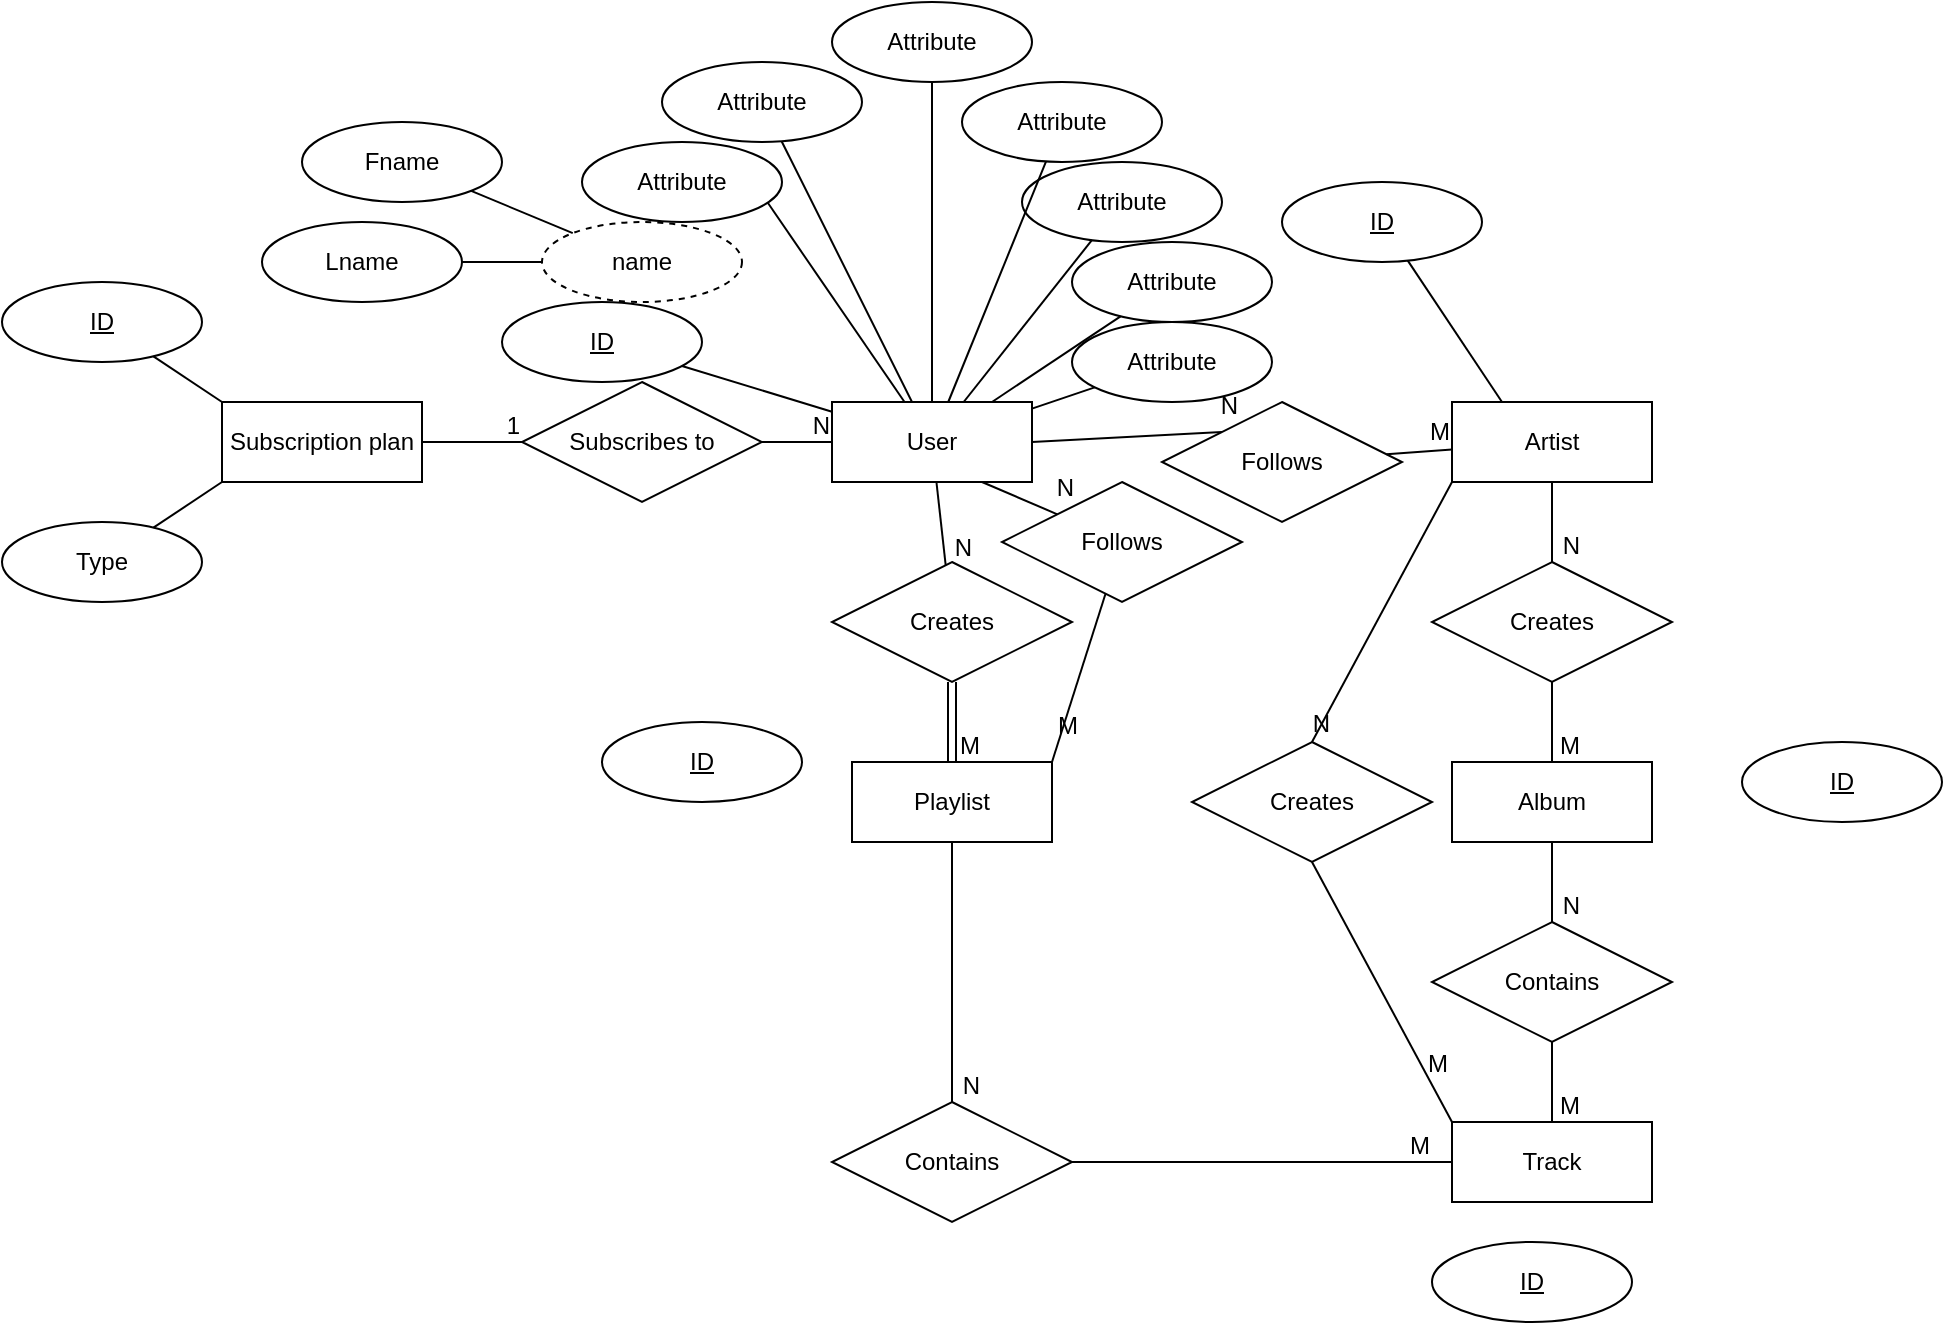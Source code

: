 <mxfile version="24.9.2">
  <diagram id="R2lEEEUBdFMjLlhIrx00" name="Page-1">
    <mxGraphModel dx="2004" dy="532" grid="1" gridSize="10" guides="1" tooltips="1" connect="1" arrows="1" fold="1" page="1" pageScale="1" pageWidth="850" pageHeight="1100" math="0" shadow="0" extFonts="Permanent Marker^https://fonts.googleapis.com/css?family=Permanent+Marker">
      <root>
        <mxCell id="0" />
        <mxCell id="1" parent="0" />
        <mxCell id="yKZ0u5D3wlYWX15F0u5D-1" value="User" style="whiteSpace=wrap;html=1;align=center;" vertex="1" parent="1">
          <mxGeometry x="215" y="420" width="100" height="40" as="geometry" />
        </mxCell>
        <mxCell id="yKZ0u5D3wlYWX15F0u5D-2" value="Subscription plan" style="whiteSpace=wrap;html=1;align=center;" vertex="1" parent="1">
          <mxGeometry x="-90" y="420" width="100" height="40" as="geometry" />
        </mxCell>
        <mxCell id="yKZ0u5D3wlYWX15F0u5D-3" value="Artist" style="whiteSpace=wrap;html=1;align=center;" vertex="1" parent="1">
          <mxGeometry x="525" y="420" width="100" height="40" as="geometry" />
        </mxCell>
        <mxCell id="yKZ0u5D3wlYWX15F0u5D-4" value="Album" style="whiteSpace=wrap;html=1;align=center;" vertex="1" parent="1">
          <mxGeometry x="525" y="600" width="100" height="40" as="geometry" />
        </mxCell>
        <mxCell id="yKZ0u5D3wlYWX15F0u5D-5" value="Track" style="whiteSpace=wrap;html=1;align=center;" vertex="1" parent="1">
          <mxGeometry x="525" y="780" width="100" height="40" as="geometry" />
        </mxCell>
        <mxCell id="yKZ0u5D3wlYWX15F0u5D-6" value="Playlist" style="whiteSpace=wrap;html=1;align=center;" vertex="1" parent="1">
          <mxGeometry x="225" y="600" width="100" height="40" as="geometry" />
        </mxCell>
        <mxCell id="yKZ0u5D3wlYWX15F0u5D-7" value="Creates" style="shape=rhombus;perimeter=rhombusPerimeter;whiteSpace=wrap;html=1;align=center;" vertex="1" parent="1">
          <mxGeometry x="395" y="590" width="120" height="60" as="geometry" />
        </mxCell>
        <mxCell id="yKZ0u5D3wlYWX15F0u5D-11" value="Follows" style="shape=rhombus;perimeter=rhombusPerimeter;whiteSpace=wrap;html=1;align=center;" vertex="1" parent="1">
          <mxGeometry x="300" y="460" width="120" height="60" as="geometry" />
        </mxCell>
        <mxCell id="yKZ0u5D3wlYWX15F0u5D-12" value="Follows" style="shape=rhombus;perimeter=rhombusPerimeter;whiteSpace=wrap;html=1;align=center;" vertex="1" parent="1">
          <mxGeometry x="380" y="420" width="120" height="60" as="geometry" />
        </mxCell>
        <mxCell id="yKZ0u5D3wlYWX15F0u5D-13" value="Creates" style="shape=rhombus;perimeter=rhombusPerimeter;whiteSpace=wrap;html=1;align=center;" vertex="1" parent="1">
          <mxGeometry x="515" y="500" width="120" height="60" as="geometry" />
        </mxCell>
        <mxCell id="yKZ0u5D3wlYWX15F0u5D-14" value="Creates" style="shape=rhombus;perimeter=rhombusPerimeter;whiteSpace=wrap;html=1;align=center;" vertex="1" parent="1">
          <mxGeometry x="215" y="500" width="120" height="60" as="geometry" />
        </mxCell>
        <mxCell id="yKZ0u5D3wlYWX15F0u5D-16" value="Subscribes to" style="shape=rhombus;perimeter=rhombusPerimeter;whiteSpace=wrap;html=1;align=center;" vertex="1" parent="1">
          <mxGeometry x="60" y="410" width="120" height="60" as="geometry" />
        </mxCell>
        <mxCell id="yKZ0u5D3wlYWX15F0u5D-17" value="Contains&lt;span style=&quot;color: rgba(0, 0, 0, 0); font-family: monospace; font-size: 0px; text-align: start; text-wrap-mode: nowrap;&quot;&gt;%3CmxGraphModel%3E%3Croot%3E%3CmxCell%20id%3D%220%22%2F%3E%3CmxCell%20id%3D%221%22%20parent%3D%220%22%2F%3E%3CmxCell%20id%3D%222%22%20value%3D%22Creates%22%20style%3D%22shape%3Drhombus%3Bperimeter%3DrhombusPerimeter%3BwhiteSpace%3Dwrap%3Bhtml%3D1%3Balign%3Dcenter%3B%22%20vertex%3D%221%22%20parent%3D%221%22%3E%3CmxGeometry%20x%3D%22190%22%20y%3D%22190%22%20width%3D%22120%22%20height%3D%2260%22%20as%3D%22geometry%22%2F%3E%3C%2FmxCell%3E%3C%2Froot%3E%3C%2FmxGraphModel%3E&lt;/span&gt;" style="shape=rhombus;perimeter=rhombusPerimeter;whiteSpace=wrap;html=1;align=center;" vertex="1" parent="1">
          <mxGeometry x="515" y="680" width="120" height="60" as="geometry" />
        </mxCell>
        <mxCell id="yKZ0u5D3wlYWX15F0u5D-18" value="Contains&lt;span style=&quot;color: rgba(0, 0, 0, 0); font-family: monospace; font-size: 0px; text-align: start; text-wrap-mode: nowrap;&quot;&gt;%3CmxGraphModel%3E%3Croot%3E%3CmxCell%20id%3D%220%22%2F%3E%3CmxCell%20id%3D%221%22%20parent%3D%220%22%2F%3E%3CmxCell%20id%3D%222%22%20value%3D%22Creates%22%20style%3D%22shape%3Drhombus%3Bperimeter%3DrhombusPerimeter%3BwhiteSpace%3Dwrap%3Bhtml%3D1%3Balign%3Dcenter%3B%22%20vertex%3D%221%22%20parent%3D%221%22%3E%3CmxGeometry%20x%3D%22190%22%20y%3D%22190%22%20width%3D%22120%22%20height%3D%2260%22%20as%3D%22geometry%22%2F%3E%3C%2FmxCell%3E%3C%2Froot%3E%3C%2FmxGraphModel%3E&lt;/span&gt;" style="shape=rhombus;perimeter=rhombusPerimeter;whiteSpace=wrap;html=1;align=center;" vertex="1" parent="1">
          <mxGeometry x="215" y="770" width="120" height="60" as="geometry" />
        </mxCell>
        <mxCell id="yKZ0u5D3wlYWX15F0u5D-19" value="" style="endArrow=none;html=1;rounded=0;" edge="1" parent="1" source="yKZ0u5D3wlYWX15F0u5D-3" target="yKZ0u5D3wlYWX15F0u5D-13">
          <mxGeometry relative="1" as="geometry">
            <mxPoint x="355" y="540" as="sourcePoint" />
            <mxPoint x="515" y="540" as="targetPoint" />
          </mxGeometry>
        </mxCell>
        <mxCell id="yKZ0u5D3wlYWX15F0u5D-20" value="N" style="resizable=0;html=1;whiteSpace=wrap;align=right;verticalAlign=bottom;" connectable="0" vertex="1" parent="yKZ0u5D3wlYWX15F0u5D-19">
          <mxGeometry x="1" relative="1" as="geometry">
            <mxPoint x="15" as="offset" />
          </mxGeometry>
        </mxCell>
        <mxCell id="yKZ0u5D3wlYWX15F0u5D-21" value="" style="endArrow=none;html=1;rounded=0;exitX=1;exitY=0.5;exitDx=0;exitDy=0;entryX=0;entryY=0;entryDx=0;entryDy=0;" edge="1" parent="1" source="yKZ0u5D3wlYWX15F0u5D-1" target="yKZ0u5D3wlYWX15F0u5D-12">
          <mxGeometry relative="1" as="geometry">
            <mxPoint x="320" y="440" as="sourcePoint" />
            <mxPoint x="370" y="440" as="targetPoint" />
          </mxGeometry>
        </mxCell>
        <mxCell id="yKZ0u5D3wlYWX15F0u5D-22" value="N" style="resizable=0;html=1;whiteSpace=wrap;align=right;verticalAlign=bottom;" connectable="0" vertex="1" parent="yKZ0u5D3wlYWX15F0u5D-21">
          <mxGeometry x="1" relative="1" as="geometry">
            <mxPoint x="10" y="-5" as="offset" />
          </mxGeometry>
        </mxCell>
        <mxCell id="yKZ0u5D3wlYWX15F0u5D-23" value="" style="endArrow=none;html=1;rounded=0;" edge="1" parent="1" source="yKZ0u5D3wlYWX15F0u5D-12" target="yKZ0u5D3wlYWX15F0u5D-3">
          <mxGeometry relative="1" as="geometry">
            <mxPoint x="490" y="460" as="sourcePoint" />
            <mxPoint x="520" y="470" as="targetPoint" />
          </mxGeometry>
        </mxCell>
        <mxCell id="yKZ0u5D3wlYWX15F0u5D-24" value="M" style="resizable=0;html=1;whiteSpace=wrap;align=right;verticalAlign=bottom;" connectable="0" vertex="1" parent="yKZ0u5D3wlYWX15F0u5D-23">
          <mxGeometry x="1" relative="1" as="geometry" />
        </mxCell>
        <mxCell id="yKZ0u5D3wlYWX15F0u5D-25" value="" style="endArrow=none;html=1;rounded=0;" edge="1" parent="1" source="yKZ0u5D3wlYWX15F0u5D-13" target="yKZ0u5D3wlYWX15F0u5D-4">
          <mxGeometry relative="1" as="geometry">
            <mxPoint x="495" y="450" as="sourcePoint" />
            <mxPoint x="535" y="450" as="targetPoint" />
          </mxGeometry>
        </mxCell>
        <mxCell id="yKZ0u5D3wlYWX15F0u5D-26" value="M" style="resizable=0;html=1;whiteSpace=wrap;align=right;verticalAlign=bottom;" connectable="0" vertex="1" parent="yKZ0u5D3wlYWX15F0u5D-25">
          <mxGeometry x="1" relative="1" as="geometry">
            <mxPoint x="15" as="offset" />
          </mxGeometry>
        </mxCell>
        <mxCell id="yKZ0u5D3wlYWX15F0u5D-27" value="" style="endArrow=none;html=1;rounded=0;" edge="1" parent="1" source="yKZ0u5D3wlYWX15F0u5D-4" target="yKZ0u5D3wlYWX15F0u5D-17">
          <mxGeometry relative="1" as="geometry">
            <mxPoint x="585" y="470" as="sourcePoint" />
            <mxPoint x="585" y="510" as="targetPoint" />
          </mxGeometry>
        </mxCell>
        <mxCell id="yKZ0u5D3wlYWX15F0u5D-28" value="N" style="resizable=0;html=1;whiteSpace=wrap;align=right;verticalAlign=bottom;" connectable="0" vertex="1" parent="yKZ0u5D3wlYWX15F0u5D-27">
          <mxGeometry x="1" relative="1" as="geometry">
            <mxPoint x="15" as="offset" />
          </mxGeometry>
        </mxCell>
        <mxCell id="yKZ0u5D3wlYWX15F0u5D-29" value="" style="endArrow=none;html=1;rounded=0;" edge="1" parent="1" source="yKZ0u5D3wlYWX15F0u5D-17" target="yKZ0u5D3wlYWX15F0u5D-5">
          <mxGeometry relative="1" as="geometry">
            <mxPoint x="585" y="570" as="sourcePoint" />
            <mxPoint x="585" y="610" as="targetPoint" />
          </mxGeometry>
        </mxCell>
        <mxCell id="yKZ0u5D3wlYWX15F0u5D-30" value="M" style="resizable=0;html=1;whiteSpace=wrap;align=right;verticalAlign=bottom;" connectable="0" vertex="1" parent="yKZ0u5D3wlYWX15F0u5D-29">
          <mxGeometry x="1" relative="1" as="geometry">
            <mxPoint x="15" as="offset" />
          </mxGeometry>
        </mxCell>
        <mxCell id="yKZ0u5D3wlYWX15F0u5D-31" value="" style="endArrow=none;html=1;rounded=0;" edge="1" parent="1" source="yKZ0u5D3wlYWX15F0u5D-1" target="yKZ0u5D3wlYWX15F0u5D-14">
          <mxGeometry relative="1" as="geometry">
            <mxPoint x="180" y="490" as="sourcePoint" />
            <mxPoint x="340" y="490" as="targetPoint" />
          </mxGeometry>
        </mxCell>
        <mxCell id="yKZ0u5D3wlYWX15F0u5D-32" value="N" style="resizable=0;html=1;whiteSpace=wrap;align=right;verticalAlign=bottom;" connectable="0" vertex="1" parent="yKZ0u5D3wlYWX15F0u5D-31">
          <mxGeometry x="1" relative="1" as="geometry">
            <mxPoint x="15" as="offset" />
          </mxGeometry>
        </mxCell>
        <mxCell id="yKZ0u5D3wlYWX15F0u5D-33" value="" style="shape=link;html=1;rounded=0;" edge="1" parent="1" source="yKZ0u5D3wlYWX15F0u5D-14" target="yKZ0u5D3wlYWX15F0u5D-6">
          <mxGeometry relative="1" as="geometry">
            <mxPoint x="100" y="600" as="sourcePoint" />
            <mxPoint x="260" y="600" as="targetPoint" />
          </mxGeometry>
        </mxCell>
        <mxCell id="yKZ0u5D3wlYWX15F0u5D-34" value="M" style="resizable=0;html=1;whiteSpace=wrap;align=right;verticalAlign=bottom;" connectable="0" vertex="1" parent="yKZ0u5D3wlYWX15F0u5D-33">
          <mxGeometry x="1" relative="1" as="geometry">
            <mxPoint x="15" as="offset" />
          </mxGeometry>
        </mxCell>
        <mxCell id="yKZ0u5D3wlYWX15F0u5D-35" value="" style="endArrow=none;html=1;rounded=0;entryX=0.5;entryY=0;entryDx=0;entryDy=0;" edge="1" parent="1" source="yKZ0u5D3wlYWX15F0u5D-6" target="yKZ0u5D3wlYWX15F0u5D-18">
          <mxGeometry relative="1" as="geometry">
            <mxPoint x="180" y="710" as="sourcePoint" />
            <mxPoint x="340" y="710" as="targetPoint" />
          </mxGeometry>
        </mxCell>
        <mxCell id="yKZ0u5D3wlYWX15F0u5D-36" value="N" style="resizable=0;html=1;whiteSpace=wrap;align=right;verticalAlign=bottom;" connectable="0" vertex="1" parent="yKZ0u5D3wlYWX15F0u5D-35">
          <mxGeometry x="1" relative="1" as="geometry">
            <mxPoint x="15" as="offset" />
          </mxGeometry>
        </mxCell>
        <mxCell id="yKZ0u5D3wlYWX15F0u5D-37" value="" style="endArrow=none;html=1;rounded=0;exitX=1;exitY=0.5;exitDx=0;exitDy=0;" edge="1" parent="1" source="yKZ0u5D3wlYWX15F0u5D-18" target="yKZ0u5D3wlYWX15F0u5D-5">
          <mxGeometry relative="1" as="geometry">
            <mxPoint x="320" y="710" as="sourcePoint" />
            <mxPoint x="480" y="710" as="targetPoint" />
          </mxGeometry>
        </mxCell>
        <mxCell id="yKZ0u5D3wlYWX15F0u5D-38" value="M" style="resizable=0;html=1;whiteSpace=wrap;align=right;verticalAlign=bottom;" connectable="0" vertex="1" parent="yKZ0u5D3wlYWX15F0u5D-37">
          <mxGeometry x="1" relative="1" as="geometry">
            <mxPoint x="-10" as="offset" />
          </mxGeometry>
        </mxCell>
        <mxCell id="yKZ0u5D3wlYWX15F0u5D-39" value="" style="endArrow=none;html=1;rounded=0;exitX=0;exitY=0.5;exitDx=0;exitDy=0;entryX=1;entryY=0.5;entryDx=0;entryDy=0;" edge="1" parent="1" source="yKZ0u5D3wlYWX15F0u5D-1" target="yKZ0u5D3wlYWX15F0u5D-16">
          <mxGeometry relative="1" as="geometry">
            <mxPoint x="100" y="510" as="sourcePoint" />
            <mxPoint x="260" y="510" as="targetPoint" />
          </mxGeometry>
        </mxCell>
        <mxCell id="yKZ0u5D3wlYWX15F0u5D-40" value="N" style="resizable=0;html=1;whiteSpace=wrap;align=right;verticalAlign=bottom;" connectable="0" vertex="1" parent="yKZ0u5D3wlYWX15F0u5D-39">
          <mxGeometry x="1" relative="1" as="geometry">
            <mxPoint x="35" as="offset" />
          </mxGeometry>
        </mxCell>
        <mxCell id="yKZ0u5D3wlYWX15F0u5D-43" value="" style="endArrow=none;html=1;rounded=0;exitX=1;exitY=0.5;exitDx=0;exitDy=0;entryX=0;entryY=0.5;entryDx=0;entryDy=0;" edge="1" parent="1" source="yKZ0u5D3wlYWX15F0u5D-2" target="yKZ0u5D3wlYWX15F0u5D-16">
          <mxGeometry relative="1" as="geometry">
            <mxPoint x="-50" y="510" as="sourcePoint" />
            <mxPoint x="110" y="510" as="targetPoint" />
          </mxGeometry>
        </mxCell>
        <mxCell id="yKZ0u5D3wlYWX15F0u5D-44" value="1" style="resizable=0;html=1;whiteSpace=wrap;align=right;verticalAlign=bottom;" connectable="0" vertex="1" parent="yKZ0u5D3wlYWX15F0u5D-43">
          <mxGeometry x="1" relative="1" as="geometry" />
        </mxCell>
        <mxCell id="yKZ0u5D3wlYWX15F0u5D-45" value="" style="endArrow=none;html=1;rounded=0;exitX=0.75;exitY=1;exitDx=0;exitDy=0;" edge="1" parent="1" source="yKZ0u5D3wlYWX15F0u5D-1" target="yKZ0u5D3wlYWX15F0u5D-11">
          <mxGeometry relative="1" as="geometry">
            <mxPoint x="330" y="580" as="sourcePoint" />
            <mxPoint x="490" y="580" as="targetPoint" />
          </mxGeometry>
        </mxCell>
        <mxCell id="yKZ0u5D3wlYWX15F0u5D-46" value="N" style="resizable=0;html=1;whiteSpace=wrap;align=right;verticalAlign=bottom;" connectable="0" vertex="1" parent="yKZ0u5D3wlYWX15F0u5D-45">
          <mxGeometry x="1" relative="1" as="geometry">
            <mxPoint x="10" y="-5" as="offset" />
          </mxGeometry>
        </mxCell>
        <mxCell id="yKZ0u5D3wlYWX15F0u5D-47" value="" style="endArrow=none;html=1;rounded=0;entryX=1;entryY=0;entryDx=0;entryDy=0;" edge="1" parent="1" source="yKZ0u5D3wlYWX15F0u5D-11" target="yKZ0u5D3wlYWX15F0u5D-6">
          <mxGeometry relative="1" as="geometry">
            <mxPoint x="495" y="450" as="sourcePoint" />
            <mxPoint x="340" y="530" as="targetPoint" />
          </mxGeometry>
        </mxCell>
        <mxCell id="yKZ0u5D3wlYWX15F0u5D-48" value="M" style="resizable=0;html=1;whiteSpace=wrap;align=right;verticalAlign=bottom;" connectable="0" vertex="1" parent="yKZ0u5D3wlYWX15F0u5D-47">
          <mxGeometry x="1" relative="1" as="geometry">
            <mxPoint x="15" y="-10" as="offset" />
          </mxGeometry>
        </mxCell>
        <mxCell id="yKZ0u5D3wlYWX15F0u5D-50" value="" style="endArrow=none;html=1;rounded=0;exitX=0;exitY=1;exitDx=0;exitDy=0;entryX=0.5;entryY=0;entryDx=0;entryDy=0;" edge="1" parent="1" source="yKZ0u5D3wlYWX15F0u5D-3" target="yKZ0u5D3wlYWX15F0u5D-7">
          <mxGeometry relative="1" as="geometry">
            <mxPoint x="585" y="470" as="sourcePoint" />
            <mxPoint x="585" y="510" as="targetPoint" />
          </mxGeometry>
        </mxCell>
        <mxCell id="yKZ0u5D3wlYWX15F0u5D-51" value="N" style="resizable=0;html=1;whiteSpace=wrap;align=right;verticalAlign=bottom;" connectable="0" vertex="1" parent="yKZ0u5D3wlYWX15F0u5D-50">
          <mxGeometry x="1" relative="1" as="geometry">
            <mxPoint x="10" as="offset" />
          </mxGeometry>
        </mxCell>
        <mxCell id="yKZ0u5D3wlYWX15F0u5D-52" value="" style="endArrow=none;html=1;rounded=0;exitX=0.5;exitY=1;exitDx=0;exitDy=0;entryX=0;entryY=0;entryDx=0;entryDy=0;" edge="1" parent="1" source="yKZ0u5D3wlYWX15F0u5D-7" target="yKZ0u5D3wlYWX15F0u5D-5">
          <mxGeometry relative="1" as="geometry">
            <mxPoint x="585" y="570" as="sourcePoint" />
            <mxPoint x="585" y="610" as="targetPoint" />
          </mxGeometry>
        </mxCell>
        <mxCell id="yKZ0u5D3wlYWX15F0u5D-53" value="M" style="resizable=0;html=1;whiteSpace=wrap;align=right;verticalAlign=bottom;" connectable="0" vertex="1" parent="yKZ0u5D3wlYWX15F0u5D-52">
          <mxGeometry x="1" relative="1" as="geometry">
            <mxPoint y="-20" as="offset" />
          </mxGeometry>
        </mxCell>
        <mxCell id="yKZ0u5D3wlYWX15F0u5D-55" value="ID" style="ellipse;whiteSpace=wrap;html=1;align=center;fontStyle=4;" vertex="1" parent="1">
          <mxGeometry x="670" y="590" width="100" height="40" as="geometry" />
        </mxCell>
        <mxCell id="yKZ0u5D3wlYWX15F0u5D-57" value="ID" style="ellipse;whiteSpace=wrap;html=1;align=center;fontStyle=4;" vertex="1" parent="1">
          <mxGeometry x="440" y="310" width="100" height="40" as="geometry" />
        </mxCell>
        <mxCell id="yKZ0u5D3wlYWX15F0u5D-58" value="ID" style="ellipse;whiteSpace=wrap;html=1;align=center;fontStyle=4;" vertex="1" parent="1">
          <mxGeometry x="100" y="580" width="100" height="40" as="geometry" />
        </mxCell>
        <mxCell id="yKZ0u5D3wlYWX15F0u5D-59" value="ID" style="ellipse;whiteSpace=wrap;html=1;align=center;fontStyle=4;" vertex="1" parent="1">
          <mxGeometry x="50" y="370" width="100" height="40" as="geometry" />
        </mxCell>
        <mxCell id="yKZ0u5D3wlYWX15F0u5D-60" value="ID" style="ellipse;whiteSpace=wrap;html=1;align=center;fontStyle=4;" vertex="1" parent="1">
          <mxGeometry x="-200" y="360" width="100" height="40" as="geometry" />
        </mxCell>
        <mxCell id="yKZ0u5D3wlYWX15F0u5D-61" value="ID" style="ellipse;whiteSpace=wrap;html=1;align=center;fontStyle=4;" vertex="1" parent="1">
          <mxGeometry x="515" y="840" width="100" height="40" as="geometry" />
        </mxCell>
        <mxCell id="yKZ0u5D3wlYWX15F0u5D-63" value="Type" style="ellipse;whiteSpace=wrap;html=1;align=center;" vertex="1" parent="1">
          <mxGeometry x="-200" y="480" width="100" height="40" as="geometry" />
        </mxCell>
        <mxCell id="yKZ0u5D3wlYWX15F0u5D-65" value="" style="endArrow=none;html=1;rounded=0;entryX=0;entryY=0;entryDx=0;entryDy=0;" edge="1" parent="1" source="yKZ0u5D3wlYWX15F0u5D-60" target="yKZ0u5D3wlYWX15F0u5D-2">
          <mxGeometry relative="1" as="geometry">
            <mxPoint x="-130" y="520" as="sourcePoint" />
            <mxPoint x="30" y="520" as="targetPoint" />
          </mxGeometry>
        </mxCell>
        <mxCell id="yKZ0u5D3wlYWX15F0u5D-66" value="" style="endArrow=none;html=1;rounded=0;entryX=0;entryY=1;entryDx=0;entryDy=0;" edge="1" parent="1" source="yKZ0u5D3wlYWX15F0u5D-63" target="yKZ0u5D3wlYWX15F0u5D-2">
          <mxGeometry relative="1" as="geometry">
            <mxPoint x="-109" y="416" as="sourcePoint" />
            <mxPoint x="-80" y="430" as="targetPoint" />
          </mxGeometry>
        </mxCell>
        <mxCell id="yKZ0u5D3wlYWX15F0u5D-68" value="" style="endArrow=none;html=1;rounded=0;" edge="1" parent="1" source="yKZ0u5D3wlYWX15F0u5D-59" target="yKZ0u5D3wlYWX15F0u5D-1">
          <mxGeometry relative="1" as="geometry">
            <mxPoint x="301" y="357" as="sourcePoint" />
            <mxPoint x="335" y="380" as="targetPoint" />
          </mxGeometry>
        </mxCell>
        <mxCell id="yKZ0u5D3wlYWX15F0u5D-70" value="" style="endArrow=none;html=1;rounded=0;entryX=0.25;entryY=0;entryDx=0;entryDy=0;" edge="1" parent="1" source="yKZ0u5D3wlYWX15F0u5D-57" target="yKZ0u5D3wlYWX15F0u5D-3">
          <mxGeometry relative="1" as="geometry">
            <mxPoint x="222" y="398" as="sourcePoint" />
            <mxPoint x="261" y="430" as="targetPoint" />
          </mxGeometry>
        </mxCell>
        <mxCell id="yKZ0u5D3wlYWX15F0u5D-72" value="Attribute" style="ellipse;whiteSpace=wrap;html=1;align=center;" vertex="1" parent="1">
          <mxGeometry x="90" y="290" width="100" height="40" as="geometry" />
        </mxCell>
        <mxCell id="yKZ0u5D3wlYWX15F0u5D-73" value="Attribute" style="ellipse;whiteSpace=wrap;html=1;align=center;" vertex="1" parent="1">
          <mxGeometry x="130" y="250" width="100" height="40" as="geometry" />
        </mxCell>
        <mxCell id="yKZ0u5D3wlYWX15F0u5D-74" value="Attribute" style="ellipse;whiteSpace=wrap;html=1;align=center;" vertex="1" parent="1">
          <mxGeometry x="215" y="220" width="100" height="40" as="geometry" />
        </mxCell>
        <mxCell id="yKZ0u5D3wlYWX15F0u5D-75" value="Attribute" style="ellipse;whiteSpace=wrap;html=1;align=center;" vertex="1" parent="1">
          <mxGeometry x="280" y="260" width="100" height="40" as="geometry" />
        </mxCell>
        <mxCell id="yKZ0u5D3wlYWX15F0u5D-76" value="Attribute" style="ellipse;whiteSpace=wrap;html=1;align=center;" vertex="1" parent="1">
          <mxGeometry x="335" y="380" width="100" height="40" as="geometry" />
        </mxCell>
        <mxCell id="yKZ0u5D3wlYWX15F0u5D-77" value="Attribute" style="ellipse;whiteSpace=wrap;html=1;align=center;" vertex="1" parent="1">
          <mxGeometry x="335" y="340" width="100" height="40" as="geometry" />
        </mxCell>
        <mxCell id="yKZ0u5D3wlYWX15F0u5D-78" value="Attribute" style="ellipse;whiteSpace=wrap;html=1;align=center;" vertex="1" parent="1">
          <mxGeometry x="310" y="300" width="100" height="40" as="geometry" />
        </mxCell>
        <mxCell id="yKZ0u5D3wlYWX15F0u5D-80" value="name" style="ellipse;whiteSpace=wrap;html=1;align=center;dashed=1;" vertex="1" parent="1">
          <mxGeometry x="70" y="330" width="100" height="40" as="geometry" />
        </mxCell>
        <mxCell id="yKZ0u5D3wlYWX15F0u5D-84" value="Fname" style="ellipse;whiteSpace=wrap;html=1;align=center;" vertex="1" parent="1">
          <mxGeometry x="-50" y="280" width="100" height="40" as="geometry" />
        </mxCell>
        <mxCell id="yKZ0u5D3wlYWX15F0u5D-85" value="Lname" style="ellipse;whiteSpace=wrap;html=1;align=center;" vertex="1" parent="1">
          <mxGeometry x="-70" y="330" width="100" height="40" as="geometry" />
        </mxCell>
        <mxCell id="yKZ0u5D3wlYWX15F0u5D-87" value="" style="endArrow=none;html=1;rounded=0;" edge="1" parent="1" source="yKZ0u5D3wlYWX15F0u5D-84" target="yKZ0u5D3wlYWX15F0u5D-80">
          <mxGeometry relative="1" as="geometry">
            <mxPoint x="-40" y="220" as="sourcePoint" />
            <mxPoint x="120" y="220" as="targetPoint" />
          </mxGeometry>
        </mxCell>
        <mxCell id="yKZ0u5D3wlYWX15F0u5D-88" value="" style="endArrow=none;html=1;rounded=0;" edge="1" parent="1" source="yKZ0u5D3wlYWX15F0u5D-85" target="yKZ0u5D3wlYWX15F0u5D-80">
          <mxGeometry relative="1" as="geometry">
            <mxPoint x="45" y="324" as="sourcePoint" />
            <mxPoint x="95" y="346" as="targetPoint" />
          </mxGeometry>
        </mxCell>
        <mxCell id="yKZ0u5D3wlYWX15F0u5D-89" value="" style="endArrow=none;html=1;rounded=0;exitX=0.929;exitY=0.76;exitDx=0;exitDy=0;exitPerimeter=0;" edge="1" parent="1" source="yKZ0u5D3wlYWX15F0u5D-72" target="yKZ0u5D3wlYWX15F0u5D-1">
          <mxGeometry relative="1" as="geometry">
            <mxPoint x="45" y="324" as="sourcePoint" />
            <mxPoint x="95" y="346" as="targetPoint" />
          </mxGeometry>
        </mxCell>
        <mxCell id="yKZ0u5D3wlYWX15F0u5D-90" value="" style="endArrow=none;html=1;rounded=0;" edge="1" parent="1" source="yKZ0u5D3wlYWX15F0u5D-73" target="yKZ0u5D3wlYWX15F0u5D-1">
          <mxGeometry relative="1" as="geometry">
            <mxPoint x="193" y="330" as="sourcePoint" />
            <mxPoint x="270" y="430" as="targetPoint" />
          </mxGeometry>
        </mxCell>
        <mxCell id="yKZ0u5D3wlYWX15F0u5D-91" value="" style="endArrow=none;html=1;rounded=0;" edge="1" parent="1" source="yKZ0u5D3wlYWX15F0u5D-74" target="yKZ0u5D3wlYWX15F0u5D-1">
          <mxGeometry relative="1" as="geometry">
            <mxPoint x="200" y="300" as="sourcePoint" />
            <mxPoint x="265" y="430" as="targetPoint" />
          </mxGeometry>
        </mxCell>
        <mxCell id="yKZ0u5D3wlYWX15F0u5D-92" value="" style="endArrow=none;html=1;rounded=0;" edge="1" parent="1" source="yKZ0u5D3wlYWX15F0u5D-75" target="yKZ0u5D3wlYWX15F0u5D-1">
          <mxGeometry relative="1" as="geometry">
            <mxPoint x="275" y="270" as="sourcePoint" />
            <mxPoint x="275" y="430" as="targetPoint" />
          </mxGeometry>
        </mxCell>
        <mxCell id="yKZ0u5D3wlYWX15F0u5D-93" value="" style="endArrow=none;html=1;rounded=0;" edge="1" parent="1" source="yKZ0u5D3wlYWX15F0u5D-78" target="yKZ0u5D3wlYWX15F0u5D-1">
          <mxGeometry relative="1" as="geometry">
            <mxPoint x="332" y="310" as="sourcePoint" />
            <mxPoint x="283" y="430" as="targetPoint" />
          </mxGeometry>
        </mxCell>
        <mxCell id="yKZ0u5D3wlYWX15F0u5D-94" value="" style="endArrow=none;html=1;rounded=0;" edge="1" parent="1" source="yKZ0u5D3wlYWX15F0u5D-77" target="yKZ0u5D3wlYWX15F0u5D-1">
          <mxGeometry relative="1" as="geometry">
            <mxPoint x="355" y="349" as="sourcePoint" />
            <mxPoint x="291" y="430" as="targetPoint" />
          </mxGeometry>
        </mxCell>
        <mxCell id="yKZ0u5D3wlYWX15F0u5D-95" value="" style="endArrow=none;html=1;rounded=0;" edge="1" parent="1" source="yKZ0u5D3wlYWX15F0u5D-76" target="yKZ0u5D3wlYWX15F0u5D-1">
          <mxGeometry relative="1" as="geometry">
            <mxPoint x="369" y="387" as="sourcePoint" />
            <mxPoint x="305" y="430" as="targetPoint" />
          </mxGeometry>
        </mxCell>
      </root>
    </mxGraphModel>
  </diagram>
</mxfile>

